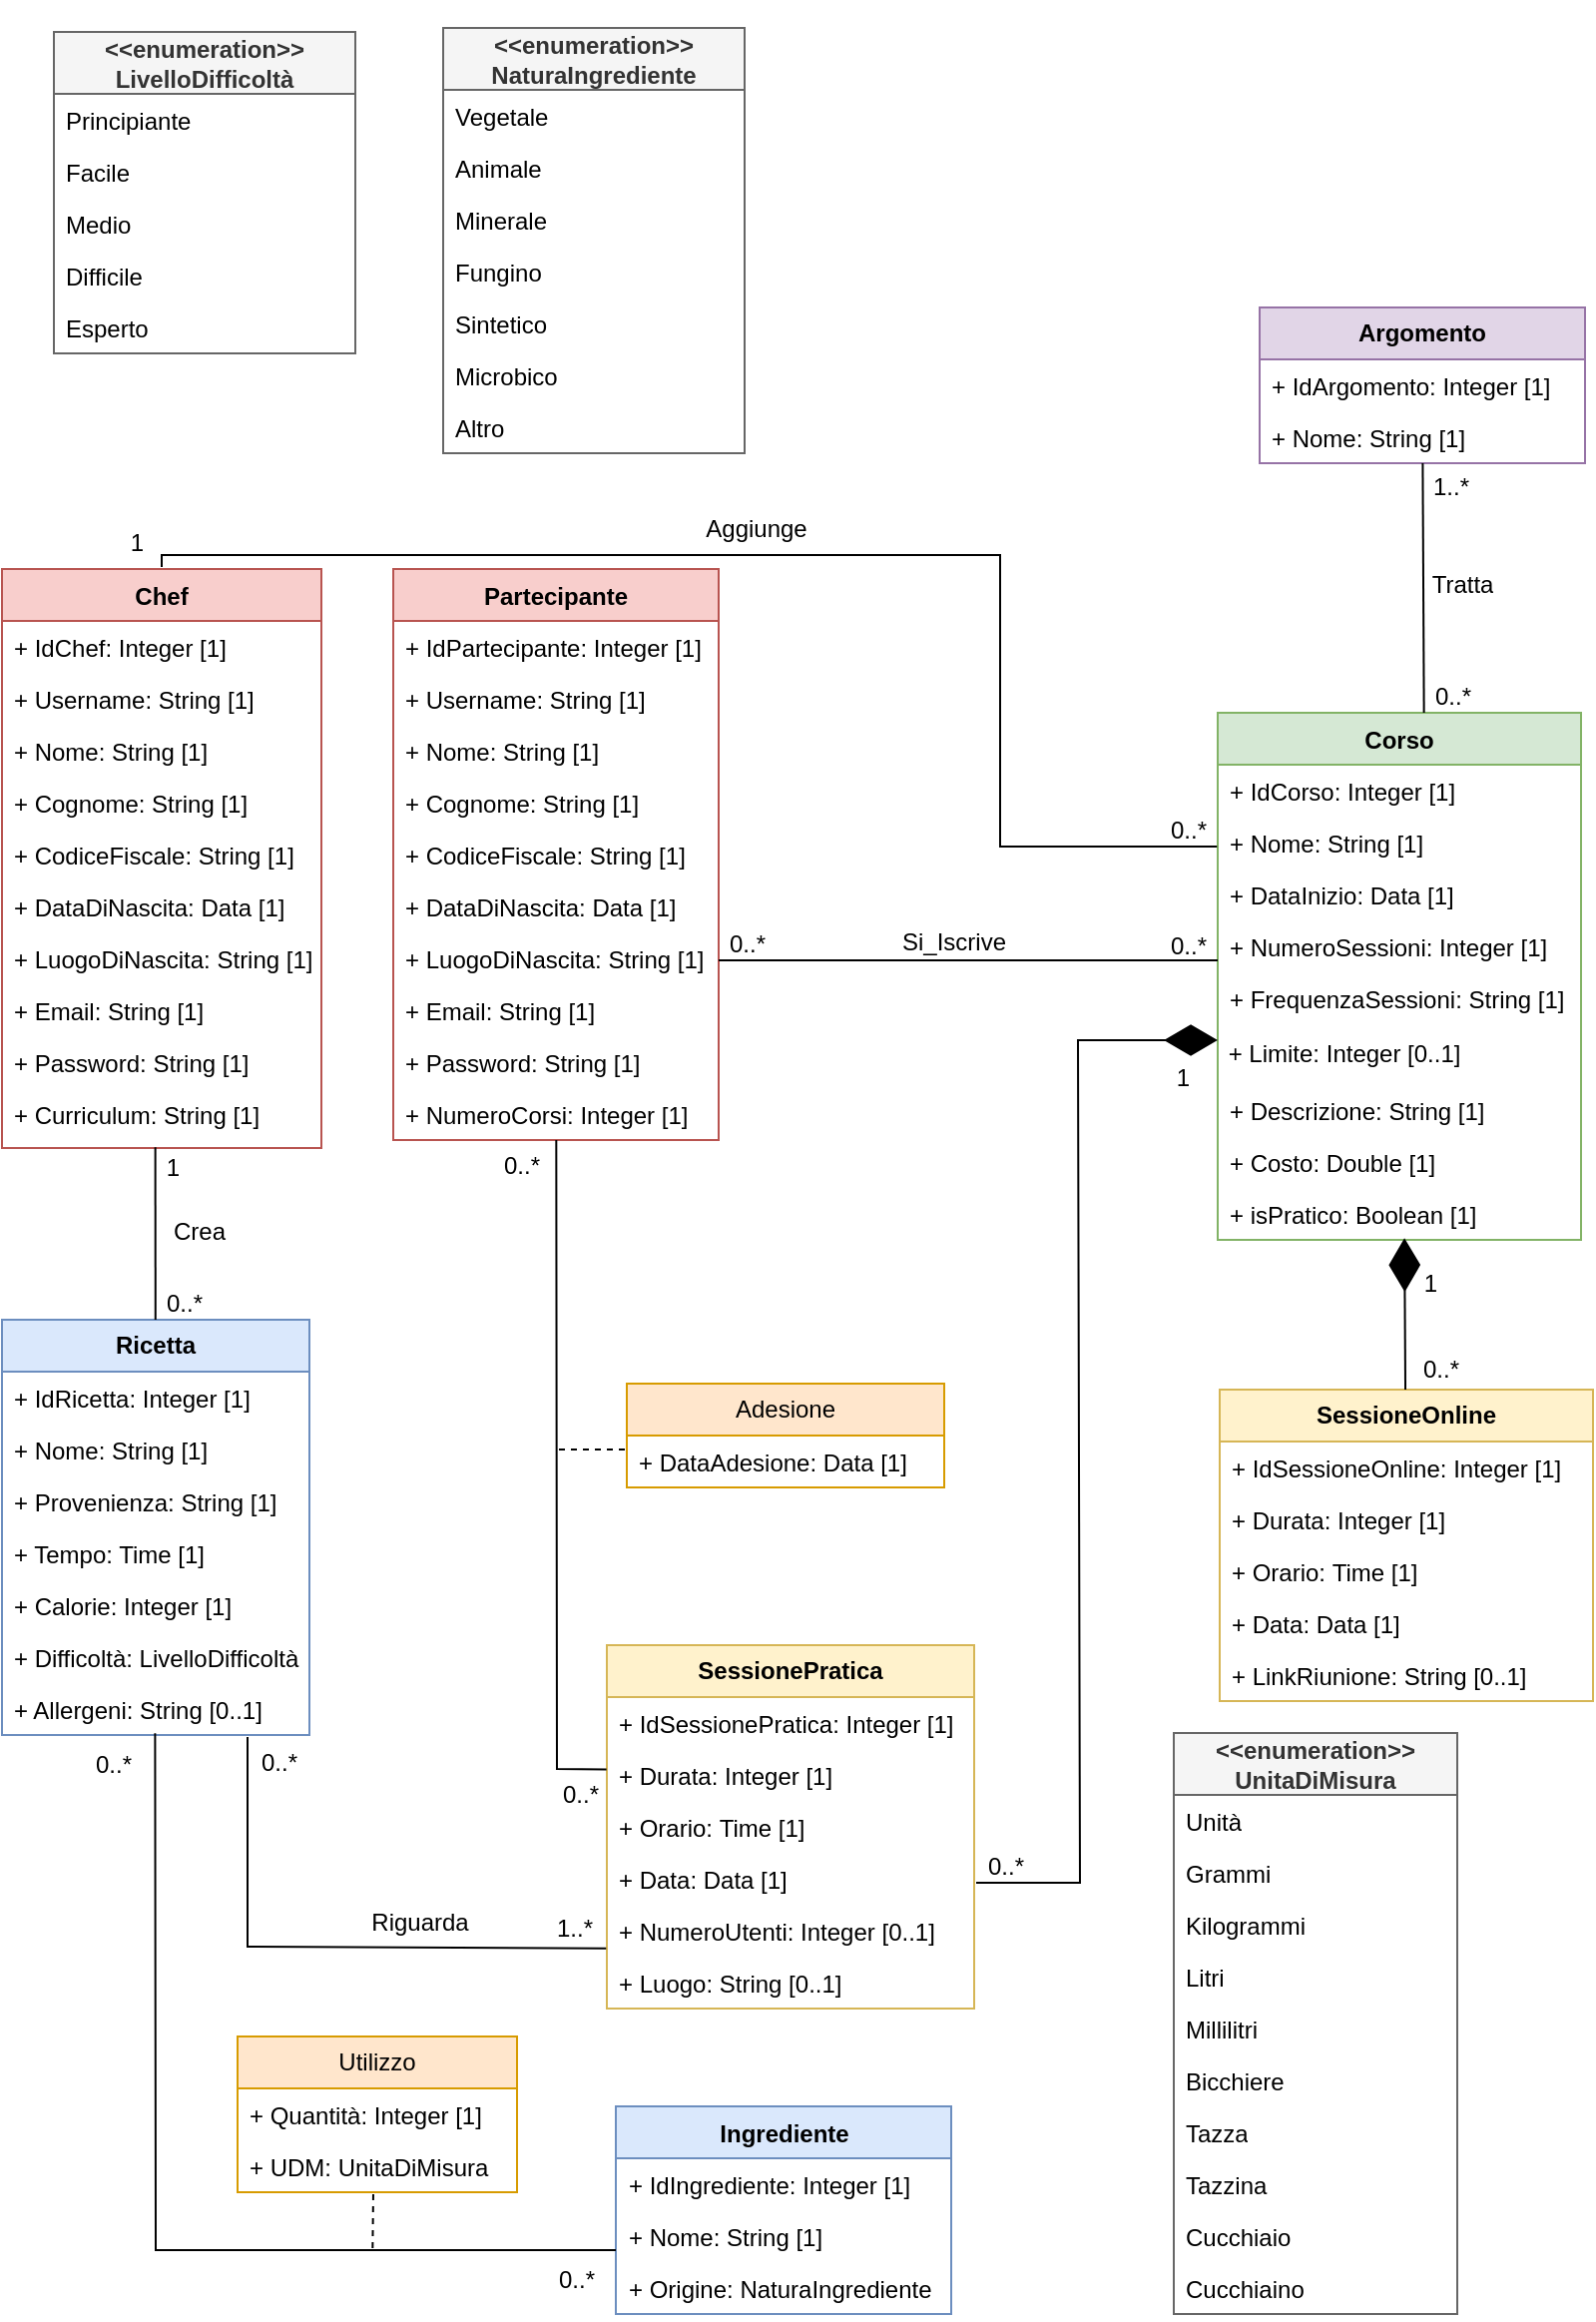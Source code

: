 <mxfile version="26.2.15">
  <diagram name="Pagina-1" id="1niPncTcbanJa_PL0URF">
    <mxGraphModel dx="583" dy="802" grid="0" gridSize="10" guides="1" tooltips="1" connect="1" arrows="1" fold="1" page="1" pageScale="1" pageWidth="827" pageHeight="1169" math="0" shadow="0">
      <root>
        <mxCell id="0" />
        <mxCell id="1" parent="0" />
        <mxCell id="spKW847g__nj8NnTJKyM-132" value="0..*" style="text;html=1;align=center;verticalAlign=middle;resizable=0;points=[];autosize=1;strokeColor=none;fillColor=none;" parent="1" vertex="1">
          <mxGeometry x="1201" y="463" width="36" height="26" as="geometry" />
        </mxCell>
        <mxCell id="spKW847g__nj8NnTJKyM-133" value="0..*" style="text;html=1;align=center;verticalAlign=middle;resizable=0;points=[];autosize=1;strokeColor=none;fillColor=none;" parent="1" vertex="1">
          <mxGeometry x="1422" y="464" width="36" height="26" as="geometry" />
        </mxCell>
        <mxCell id="spKW847g__nj8NnTJKyM-137" value="Riguarda" style="text;html=1;align=center;verticalAlign=middle;resizable=0;points=[];autosize=1;strokeColor=none;fillColor=none;" parent="1" vertex="1">
          <mxGeometry x="1021" y="953" width="67" height="26" as="geometry" />
        </mxCell>
        <mxCell id="spKW847g__nj8NnTJKyM-141" value="0..*" style="text;html=1;align=center;verticalAlign=middle;whiteSpace=wrap;rounded=0;" parent="1" vertex="1">
          <mxGeometry x="1333" y="927" width="32" height="21" as="geometry" />
        </mxCell>
        <mxCell id="spKW847g__nj8NnTJKyM-142" value="1" style="edgeLabel;resizable=0;html=1;align=right;verticalAlign=bottom;fontSize=12;" parent="1" connectable="0" vertex="1">
          <mxGeometry x="1412" y="600.005" as="geometry">
            <mxPoint x="29" y="-49" as="offset" />
          </mxGeometry>
        </mxCell>
        <mxCell id="spKW847g__nj8NnTJKyM-144" value="0..*" style="text;html=1;align=center;verticalAlign=middle;resizable=0;points=[];autosize=1;strokeColor=none;fillColor=none;" parent="1" vertex="1">
          <mxGeometry x="1422" y="406" width="36" height="26" as="geometry" />
        </mxCell>
        <mxCell id="spKW847g__nj8NnTJKyM-145" value="Si_Iscrive" style="text;html=1;align=center;verticalAlign=middle;whiteSpace=wrap;rounded=0;" parent="1" vertex="1">
          <mxGeometry x="1293" y="460" width="60" height="30" as="geometry" />
        </mxCell>
        <mxCell id="spKW847g__nj8NnTJKyM-168" value="0..*" style="text;html=1;align=center;verticalAlign=middle;resizable=0;points=[];autosize=1;strokeColor=none;fillColor=none;" parent="1" vertex="1">
          <mxGeometry x="1088" y="574" width="36" height="26" as="geometry" />
        </mxCell>
        <mxCell id="spKW847g__nj8NnTJKyM-172" value="&amp;nbsp;Tratta" style="text;strokeColor=none;fillColor=none;align=left;verticalAlign=top;spacingLeft=4;spacingRight=4;overflow=hidden;rotatable=0;points=[[0,0.5],[1,0.5]];portConstraint=eastwest;whiteSpace=wrap;html=1;" parent="1" vertex="1">
          <mxGeometry x="1553" y="282" width="45" height="26" as="geometry" />
        </mxCell>
        <mxCell id="spKW847g__nj8NnTJKyM-173" value="0..*" style="edgeLabel;resizable=0;html=1;align=left;verticalAlign=bottom;fontSize=12;" parent="1" connectable="0" vertex="1">
          <mxGeometry x="1100" y="907.998" as="geometry">
            <mxPoint x="25" y="3" as="offset" />
          </mxGeometry>
        </mxCell>
        <mxCell id="spKW847g__nj8NnTJKyM-174" value="&lt;div&gt;&lt;span style=&quot;font-weight: 700;&quot;&gt;&lt;br&gt;&lt;/span&gt;&lt;/div&gt;&lt;span style=&quot;font-weight: 700;&quot;&gt;&lt;div&gt;&amp;lt;&amp;lt;enumeration&amp;gt;&amp;gt;&lt;span style=&quot;font-weight: 700;&quot;&gt;&lt;/span&gt;&lt;/div&gt;LivelloDifficoltà&lt;/span&gt;&lt;div&gt;&lt;br&gt;&lt;/div&gt;" style="swimlane;fontStyle=0;childLayout=stackLayout;horizontal=1;startSize=31;fillColor=#f5f5f5;horizontalStack=0;resizeParent=1;resizeParentMax=0;resizeLast=0;collapsible=1;marginBottom=0;whiteSpace=wrap;html=1;strokeColor=#666666;fontColor=#333333;" parent="1" vertex="1">
          <mxGeometry x="872" y="19" width="151" height="161" as="geometry" />
        </mxCell>
        <mxCell id="spKW847g__nj8NnTJKyM-175" value="Principiante" style="text;strokeColor=none;fillColor=none;align=left;verticalAlign=top;spacingLeft=4;spacingRight=4;overflow=hidden;rotatable=0;points=[[0,0.5],[1,0.5]];portConstraint=eastwest;whiteSpace=wrap;html=1;" parent="spKW847g__nj8NnTJKyM-174" vertex="1">
          <mxGeometry y="31" width="151" height="26" as="geometry" />
        </mxCell>
        <mxCell id="spKW847g__nj8NnTJKyM-176" value="Facile" style="text;strokeColor=none;fillColor=none;align=left;verticalAlign=top;spacingLeft=4;spacingRight=4;overflow=hidden;rotatable=0;points=[[0,0.5],[1,0.5]];portConstraint=eastwest;whiteSpace=wrap;html=1;" parent="spKW847g__nj8NnTJKyM-174" vertex="1">
          <mxGeometry y="57" width="151" height="26" as="geometry" />
        </mxCell>
        <mxCell id="spKW847g__nj8NnTJKyM-177" value="Medio" style="text;strokeColor=none;fillColor=none;align=left;verticalAlign=top;spacingLeft=4;spacingRight=4;overflow=hidden;rotatable=0;points=[[0,0.5],[1,0.5]];portConstraint=eastwest;whiteSpace=wrap;html=1;" parent="spKW847g__nj8NnTJKyM-174" vertex="1">
          <mxGeometry y="83" width="151" height="26" as="geometry" />
        </mxCell>
        <mxCell id="spKW847g__nj8NnTJKyM-178" value="Difficile" style="text;strokeColor=none;fillColor=none;align=left;verticalAlign=top;spacingLeft=4;spacingRight=4;overflow=hidden;rotatable=0;points=[[0,0.5],[1,0.5]];portConstraint=eastwest;whiteSpace=wrap;html=1;" parent="spKW847g__nj8NnTJKyM-174" vertex="1">
          <mxGeometry y="109" width="151" height="26" as="geometry" />
        </mxCell>
        <mxCell id="spKW847g__nj8NnTJKyM-179" value="Esperto" style="text;strokeColor=none;fillColor=none;align=left;verticalAlign=top;spacingLeft=4;spacingRight=4;overflow=hidden;rotatable=0;points=[[0,0.5],[1,0.5]];portConstraint=eastwest;whiteSpace=wrap;html=1;" parent="spKW847g__nj8NnTJKyM-174" vertex="1">
          <mxGeometry y="135" width="151" height="26" as="geometry" />
        </mxCell>
        <mxCell id="spKW847g__nj8NnTJKyM-180" value="&lt;div&gt;&lt;span style=&quot;background-color: transparent; color: light-dark(rgb(51, 51, 51), rgb(193, 193, 193)); font-weight: 700;&quot;&gt;&lt;br&gt;&lt;/span&gt;&lt;/div&gt;&lt;div&gt;&lt;span style=&quot;background-color: transparent; color: light-dark(rgb(51, 51, 51), rgb(193, 193, 193)); font-weight: 700;&quot;&gt;&amp;lt;&amp;lt;enumeration&amp;gt;&amp;gt;&lt;/span&gt;&lt;/div&gt;&lt;div&gt;&lt;span style=&quot;font-weight: 700;&quot;&gt;NaturaIngrediente&lt;/span&gt;&lt;/div&gt;&lt;div&gt;&lt;br&gt;&lt;/div&gt;" style="swimlane;fontStyle=0;childLayout=stackLayout;horizontal=1;startSize=31;fillColor=#f5f5f5;horizontalStack=0;resizeParent=1;resizeParentMax=0;resizeLast=0;collapsible=1;marginBottom=0;whiteSpace=wrap;html=1;strokeColor=#666666;fontColor=#333333;" parent="1" vertex="1">
          <mxGeometry x="1067" y="17" width="151" height="213" as="geometry" />
        </mxCell>
        <mxCell id="spKW847g__nj8NnTJKyM-181" value="Vegetale" style="text;strokeColor=none;fillColor=none;align=left;verticalAlign=top;spacingLeft=4;spacingRight=4;overflow=hidden;rotatable=0;points=[[0,0.5],[1,0.5]];portConstraint=eastwest;whiteSpace=wrap;html=1;" parent="spKW847g__nj8NnTJKyM-180" vertex="1">
          <mxGeometry y="31" width="151" height="26" as="geometry" />
        </mxCell>
        <mxCell id="spKW847g__nj8NnTJKyM-182" value="Animale" style="text;strokeColor=none;fillColor=none;align=left;verticalAlign=top;spacingLeft=4;spacingRight=4;overflow=hidden;rotatable=0;points=[[0,0.5],[1,0.5]];portConstraint=eastwest;whiteSpace=wrap;html=1;" parent="spKW847g__nj8NnTJKyM-180" vertex="1">
          <mxGeometry y="57" width="151" height="26" as="geometry" />
        </mxCell>
        <mxCell id="spKW847g__nj8NnTJKyM-183" value="Minerale" style="text;strokeColor=none;fillColor=none;align=left;verticalAlign=top;spacingLeft=4;spacingRight=4;overflow=hidden;rotatable=0;points=[[0,0.5],[1,0.5]];portConstraint=eastwest;whiteSpace=wrap;html=1;" parent="spKW847g__nj8NnTJKyM-180" vertex="1">
          <mxGeometry y="83" width="151" height="26" as="geometry" />
        </mxCell>
        <mxCell id="spKW847g__nj8NnTJKyM-184" value="Fungino" style="text;strokeColor=none;fillColor=none;align=left;verticalAlign=top;spacingLeft=4;spacingRight=4;overflow=hidden;rotatable=0;points=[[0,0.5],[1,0.5]];portConstraint=eastwest;whiteSpace=wrap;html=1;" parent="spKW847g__nj8NnTJKyM-180" vertex="1">
          <mxGeometry y="109" width="151" height="26" as="geometry" />
        </mxCell>
        <mxCell id="spKW847g__nj8NnTJKyM-185" value="Sintetico" style="text;strokeColor=none;fillColor=none;align=left;verticalAlign=top;spacingLeft=4;spacingRight=4;overflow=hidden;rotatable=0;points=[[0,0.5],[1,0.5]];portConstraint=eastwest;whiteSpace=wrap;html=1;" parent="spKW847g__nj8NnTJKyM-180" vertex="1">
          <mxGeometry y="135" width="151" height="26" as="geometry" />
        </mxCell>
        <mxCell id="spKW847g__nj8NnTJKyM-186" value="Microbico" style="text;strokeColor=none;fillColor=none;align=left;verticalAlign=top;spacingLeft=4;spacingRight=4;overflow=hidden;rotatable=0;points=[[0,0.5],[1,0.5]];portConstraint=eastwest;whiteSpace=wrap;html=1;" parent="spKW847g__nj8NnTJKyM-180" vertex="1">
          <mxGeometry y="161" width="151" height="26" as="geometry" />
        </mxCell>
        <mxCell id="spKW847g__nj8NnTJKyM-187" value="Altro" style="text;strokeColor=none;fillColor=none;align=left;verticalAlign=top;spacingLeft=4;spacingRight=4;overflow=hidden;rotatable=0;points=[[0,0.5],[1,0.5]];portConstraint=eastwest;whiteSpace=wrap;html=1;" parent="spKW847g__nj8NnTJKyM-180" vertex="1">
          <mxGeometry y="187" width="151" height="26" as="geometry" />
        </mxCell>
        <mxCell id="spKW847g__nj8NnTJKyM-190" value="0..*" style="text;html=1;align=center;verticalAlign=middle;whiteSpace=wrap;rounded=0;" parent="1" vertex="1">
          <mxGeometry x="872" y="872" width="60" height="30" as="geometry" />
        </mxCell>
        <mxCell id="spKW847g__nj8NnTJKyM-191" value="0..*" style="text;html=1;align=center;verticalAlign=middle;whiteSpace=wrap;rounded=0;" parent="1" vertex="1">
          <mxGeometry x="1104" y="1130" width="60" height="30" as="geometry" />
        </mxCell>
        <mxCell id="spKW847g__nj8NnTJKyM-207" value="1..*" style="text;html=1;align=center;verticalAlign=middle;whiteSpace=wrap;rounded=0;" parent="1" vertex="1">
          <mxGeometry x="1541.5" y="232" width="60" height="30" as="geometry" />
        </mxCell>
        <mxCell id="spKW847g__nj8NnTJKyM-208" value="0..*" style="text;html=1;align=center;verticalAlign=middle;whiteSpace=wrap;rounded=0;" parent="1" vertex="1">
          <mxGeometry x="1543" y="337" width="60" height="30" as="geometry" />
        </mxCell>
        <mxCell id="spKW847g__nj8NnTJKyM-212" value="1" style="edgeLabel;resizable=0;html=1;align=right;verticalAlign=bottom;fontSize=12;" parent="1" connectable="0" vertex="1">
          <mxGeometry x="1536" y="703.005" as="geometry">
            <mxPoint x="29" y="-49" as="offset" />
          </mxGeometry>
        </mxCell>
        <mxCell id="spKW847g__nj8NnTJKyM-213" value="0..*" style="text;html=1;align=center;verticalAlign=middle;whiteSpace=wrap;rounded=0;" parent="1" vertex="1">
          <mxGeometry x="1551" y="678" width="32" height="21" as="geometry" />
        </mxCell>
        <mxCell id="KIn9AzGLWY45rzJbxynw-2" value="&lt;div&gt;&lt;span style=&quot;font-weight: 700;&quot;&gt;&amp;lt;&amp;lt;enumeration&amp;gt;&amp;gt;&lt;/span&gt;&lt;b&gt;&lt;/b&gt;&lt;/div&gt;&lt;div&gt;&lt;b&gt;UnitaDiMisura&lt;/b&gt;&lt;/div&gt;" style="swimlane;fontStyle=0;childLayout=stackLayout;horizontal=1;startSize=31;fillColor=#f5f5f5;horizontalStack=0;resizeParent=1;resizeParentMax=0;resizeLast=0;collapsible=1;marginBottom=0;whiteSpace=wrap;html=1;strokeColor=#666666;fontColor=#333333;" parent="1" vertex="1">
          <mxGeometry x="1433" y="871" width="142" height="291" as="geometry" />
        </mxCell>
        <mxCell id="O1Rt-andwBPEwg0j2SGx-1" value="Unità" style="text;strokeColor=none;fillColor=none;align=left;verticalAlign=top;spacingLeft=4;spacingRight=4;overflow=hidden;rotatable=0;points=[[0,0.5],[1,0.5]];portConstraint=eastwest;whiteSpace=wrap;html=1;" parent="KIn9AzGLWY45rzJbxynw-2" vertex="1">
          <mxGeometry y="31" width="142" height="26" as="geometry" />
        </mxCell>
        <mxCell id="KIn9AzGLWY45rzJbxynw-3" value="Grammi" style="text;strokeColor=none;fillColor=none;align=left;verticalAlign=top;spacingLeft=4;spacingRight=4;overflow=hidden;rotatable=0;points=[[0,0.5],[1,0.5]];portConstraint=eastwest;whiteSpace=wrap;html=1;" parent="KIn9AzGLWY45rzJbxynw-2" vertex="1">
          <mxGeometry y="57" width="142" height="26" as="geometry" />
        </mxCell>
        <mxCell id="KIn9AzGLWY45rzJbxynw-4" value="Kilogrammi" style="text;strokeColor=none;fillColor=none;align=left;verticalAlign=top;spacingLeft=4;spacingRight=4;overflow=hidden;rotatable=0;points=[[0,0.5],[1,0.5]];portConstraint=eastwest;whiteSpace=wrap;html=1;" parent="KIn9AzGLWY45rzJbxynw-2" vertex="1">
          <mxGeometry y="83" width="142" height="26" as="geometry" />
        </mxCell>
        <mxCell id="KIn9AzGLWY45rzJbxynw-5" value="Litri" style="text;strokeColor=none;fillColor=none;align=left;verticalAlign=top;spacingLeft=4;spacingRight=4;overflow=hidden;rotatable=0;points=[[0,0.5],[1,0.5]];portConstraint=eastwest;whiteSpace=wrap;html=1;" parent="KIn9AzGLWY45rzJbxynw-2" vertex="1">
          <mxGeometry y="109" width="142" height="26" as="geometry" />
        </mxCell>
        <mxCell id="KIn9AzGLWY45rzJbxynw-6" value="Millilitri" style="text;strokeColor=none;fillColor=none;align=left;verticalAlign=top;spacingLeft=4;spacingRight=4;overflow=hidden;rotatable=0;points=[[0,0.5],[1,0.5]];portConstraint=eastwest;whiteSpace=wrap;html=1;" parent="KIn9AzGLWY45rzJbxynw-2" vertex="1">
          <mxGeometry y="135" width="142" height="26" as="geometry" />
        </mxCell>
        <mxCell id="KIn9AzGLWY45rzJbxynw-12" value="Bicchiere" style="text;strokeColor=none;fillColor=none;align=left;verticalAlign=top;spacingLeft=4;spacingRight=4;overflow=hidden;rotatable=0;points=[[0,0.5],[1,0.5]];portConstraint=eastwest;whiteSpace=wrap;html=1;" parent="KIn9AzGLWY45rzJbxynw-2" vertex="1">
          <mxGeometry y="161" width="142" height="26" as="geometry" />
        </mxCell>
        <mxCell id="KIn9AzGLWY45rzJbxynw-11" value="Tazza" style="text;strokeColor=none;fillColor=none;align=left;verticalAlign=top;spacingLeft=4;spacingRight=4;overflow=hidden;rotatable=0;points=[[0,0.5],[1,0.5]];portConstraint=eastwest;whiteSpace=wrap;html=1;" parent="KIn9AzGLWY45rzJbxynw-2" vertex="1">
          <mxGeometry y="187" width="142" height="26" as="geometry" />
        </mxCell>
        <mxCell id="KIn9AzGLWY45rzJbxynw-10" value="Tazzina" style="text;strokeColor=none;fillColor=none;align=left;verticalAlign=top;spacingLeft=4;spacingRight=4;overflow=hidden;rotatable=0;points=[[0,0.5],[1,0.5]];portConstraint=eastwest;whiteSpace=wrap;html=1;" parent="KIn9AzGLWY45rzJbxynw-2" vertex="1">
          <mxGeometry y="213" width="142" height="26" as="geometry" />
        </mxCell>
        <mxCell id="KIn9AzGLWY45rzJbxynw-7" value="Cucchiaio" style="text;strokeColor=none;fillColor=none;align=left;verticalAlign=top;spacingLeft=4;spacingRight=4;overflow=hidden;rotatable=0;points=[[0,0.5],[1,0.5]];portConstraint=eastwest;whiteSpace=wrap;html=1;" parent="KIn9AzGLWY45rzJbxynw-2" vertex="1">
          <mxGeometry y="239" width="142" height="26" as="geometry" />
        </mxCell>
        <mxCell id="KIn9AzGLWY45rzJbxynw-8" value="Cucchiaino" style="text;strokeColor=none;fillColor=none;align=left;verticalAlign=top;spacingLeft=4;spacingRight=4;overflow=hidden;rotatable=0;points=[[0,0.5],[1,0.5]];portConstraint=eastwest;whiteSpace=wrap;html=1;" parent="KIn9AzGLWY45rzJbxynw-2" vertex="1">
          <mxGeometry y="265" width="142" height="26" as="geometry" />
        </mxCell>
        <mxCell id="_4BLBaTchMxzVuJuGMlZ-44" value="Corso" style="swimlane;fontStyle=1;align=center;verticalAlign=top;childLayout=stackLayout;horizontal=1;startSize=26;horizontalStack=0;resizeParent=1;resizeParentMax=0;resizeLast=0;collapsible=1;marginBottom=0;whiteSpace=wrap;html=1;fillColor=#d5e8d4;strokeColor=#82b366;" parent="1" vertex="1">
          <mxGeometry x="1455" y="360" width="182" height="264" as="geometry" />
        </mxCell>
        <mxCell id="_4BLBaTchMxzVuJuGMlZ-45" value="+ IdCorso: Integer [1]" style="text;strokeColor=none;fillColor=none;align=left;verticalAlign=top;spacingLeft=4;spacingRight=4;overflow=hidden;rotatable=0;points=[[0,0.5],[1,0.5]];portConstraint=eastwest;whiteSpace=wrap;html=1;" parent="_4BLBaTchMxzVuJuGMlZ-44" vertex="1">
          <mxGeometry y="26" width="182" height="26" as="geometry" />
        </mxCell>
        <mxCell id="_4BLBaTchMxzVuJuGMlZ-46" value="+ Nome: String [1]" style="text;strokeColor=none;fillColor=none;align=left;verticalAlign=top;spacingLeft=4;spacingRight=4;overflow=hidden;rotatable=0;points=[[0,0.5],[1,0.5]];portConstraint=eastwest;whiteSpace=wrap;html=1;" parent="_4BLBaTchMxzVuJuGMlZ-44" vertex="1">
          <mxGeometry y="52" width="182" height="26" as="geometry" />
        </mxCell>
        <mxCell id="_4BLBaTchMxzVuJuGMlZ-47" value="+ DataInizio: Data [1]" style="text;strokeColor=none;fillColor=none;align=left;verticalAlign=top;spacingLeft=4;spacingRight=4;overflow=hidden;rotatable=0;points=[[0,0.5],[1,0.5]];portConstraint=eastwest;whiteSpace=wrap;html=1;" parent="_4BLBaTchMxzVuJuGMlZ-44" vertex="1">
          <mxGeometry y="78" width="182" height="26" as="geometry" />
        </mxCell>
        <mxCell id="_4BLBaTchMxzVuJuGMlZ-48" value="+ NumeroSessioni: Integer [1]" style="text;strokeColor=none;fillColor=none;align=left;verticalAlign=top;spacingLeft=4;spacingRight=4;overflow=hidden;rotatable=0;points=[[0,0.5],[1,0.5]];portConstraint=eastwest;whiteSpace=wrap;html=1;" parent="_4BLBaTchMxzVuJuGMlZ-44" vertex="1">
          <mxGeometry y="104" width="182" height="26" as="geometry" />
        </mxCell>
        <mxCell id="_4BLBaTchMxzVuJuGMlZ-49" value="+ FrequenzaSessioni: String [1]" style="text;strokeColor=none;fillColor=none;align=left;verticalAlign=top;spacingLeft=4;spacingRight=4;overflow=hidden;rotatable=0;points=[[0,0.5],[1,0.5]];portConstraint=eastwest;whiteSpace=wrap;html=1;" parent="_4BLBaTchMxzVuJuGMlZ-44" vertex="1">
          <mxGeometry y="130" width="182" height="26" as="geometry" />
        </mxCell>
        <mxCell id="_4BLBaTchMxzVuJuGMlZ-50" value="&amp;nbsp;+ Limite: Integer [0..1]" style="text;html=1;align=left;verticalAlign=middle;whiteSpace=wrap;rounded=0;" parent="_4BLBaTchMxzVuJuGMlZ-44" vertex="1">
          <mxGeometry y="156" width="182" height="30" as="geometry" />
        </mxCell>
        <mxCell id="_4BLBaTchMxzVuJuGMlZ-51" value="+ Descrizione: String [1]" style="text;strokeColor=none;fillColor=none;align=left;verticalAlign=top;spacingLeft=4;spacingRight=4;overflow=hidden;rotatable=0;points=[[0,0.5],[1,0.5]];portConstraint=eastwest;whiteSpace=wrap;html=1;" parent="_4BLBaTchMxzVuJuGMlZ-44" vertex="1">
          <mxGeometry y="186" width="182" height="26" as="geometry" />
        </mxCell>
        <mxCell id="_4BLBaTchMxzVuJuGMlZ-52" value="+ Costo: Double [1]" style="text;strokeColor=none;fillColor=none;align=left;verticalAlign=top;spacingLeft=4;spacingRight=4;overflow=hidden;rotatable=0;points=[[0,0.5],[1,0.5]];portConstraint=eastwest;whiteSpace=wrap;html=1;" parent="_4BLBaTchMxzVuJuGMlZ-44" vertex="1">
          <mxGeometry y="212" width="182" height="26" as="geometry" />
        </mxCell>
        <mxCell id="_4BLBaTchMxzVuJuGMlZ-53" value="+ isPratico: Boolean [1]" style="text;strokeColor=none;fillColor=none;align=left;verticalAlign=top;spacingLeft=4;spacingRight=4;overflow=hidden;rotatable=0;points=[[0,0.5],[1,0.5]];portConstraint=eastwest;whiteSpace=wrap;html=1;" parent="_4BLBaTchMxzVuJuGMlZ-44" vertex="1">
          <mxGeometry y="238" width="182" height="26" as="geometry" />
        </mxCell>
        <mxCell id="_4BLBaTchMxzVuJuGMlZ-54" value="&lt;div style=&quot;text-align: left;&quot;&gt;&lt;b&gt;Argomento&lt;/b&gt;&lt;/div&gt;" style="swimlane;fontStyle=0;childLayout=stackLayout;horizontal=1;startSize=26;horizontalStack=0;resizeParent=1;resizeParentMax=0;resizeLast=0;collapsible=1;marginBottom=0;whiteSpace=wrap;html=1;fillColor=#e1d5e7;strokeColor=#9673a6;" parent="1" vertex="1">
          <mxGeometry x="1476" y="157" width="163" height="78" as="geometry" />
        </mxCell>
        <mxCell id="_4BLBaTchMxzVuJuGMlZ-55" value="+ IdArgomento: Integer [1]" style="text;strokeColor=none;fillColor=none;align=left;verticalAlign=top;spacingLeft=4;spacingRight=4;overflow=hidden;rotatable=0;points=[[0,0.5],[1,0.5]];portConstraint=eastwest;whiteSpace=wrap;html=1;" parent="_4BLBaTchMxzVuJuGMlZ-54" vertex="1">
          <mxGeometry y="26" width="163" height="26" as="geometry" />
        </mxCell>
        <mxCell id="_4BLBaTchMxzVuJuGMlZ-56" value="+ Nome: String [1]" style="text;strokeColor=none;fillColor=none;align=left;verticalAlign=top;spacingLeft=4;spacingRight=4;overflow=hidden;rotatable=0;points=[[0,0.5],[1,0.5]];portConstraint=eastwest;whiteSpace=wrap;html=1;" parent="_4BLBaTchMxzVuJuGMlZ-54" vertex="1">
          <mxGeometry y="52" width="163" height="26" as="geometry" />
        </mxCell>
        <mxCell id="_4BLBaTchMxzVuJuGMlZ-57" value="&lt;b&gt;SessionePratica&lt;/b&gt;" style="swimlane;fontStyle=0;childLayout=stackLayout;horizontal=1;startSize=26;horizontalStack=0;resizeParent=1;resizeParentMax=0;resizeLast=0;collapsible=1;marginBottom=0;whiteSpace=wrap;html=1;fillColor=#fff2cc;strokeColor=#d6b656;" parent="1" vertex="1">
          <mxGeometry x="1149" y="827" width="184" height="182" as="geometry" />
        </mxCell>
        <mxCell id="_4BLBaTchMxzVuJuGMlZ-58" value="+ IdSessionePratica: Integer [1]" style="text;strokeColor=none;fillColor=none;align=left;verticalAlign=top;spacingLeft=4;spacingRight=4;overflow=hidden;rotatable=0;points=[[0,0.5],[1,0.5]];portConstraint=eastwest;whiteSpace=wrap;html=1;" parent="_4BLBaTchMxzVuJuGMlZ-57" vertex="1">
          <mxGeometry y="26" width="184" height="26" as="geometry" />
        </mxCell>
        <mxCell id="_4BLBaTchMxzVuJuGMlZ-59" value="+ Durata: Integer [1]" style="text;strokeColor=none;fillColor=none;align=left;verticalAlign=top;spacingLeft=4;spacingRight=4;overflow=hidden;rotatable=0;points=[[0,0.5],[1,0.5]];portConstraint=eastwest;whiteSpace=wrap;html=1;" parent="_4BLBaTchMxzVuJuGMlZ-57" vertex="1">
          <mxGeometry y="52" width="184" height="26" as="geometry" />
        </mxCell>
        <mxCell id="_4BLBaTchMxzVuJuGMlZ-60" value="+ Orario:&amp;nbsp;&lt;span class=&quot;router-outlet-wrapper ng-tns-c4274809755-0&quot;&gt;Time [1]&lt;/span&gt;" style="text;strokeColor=none;fillColor=none;align=left;verticalAlign=top;spacingLeft=4;spacingRight=4;overflow=hidden;rotatable=0;points=[[0,0.5],[1,0.5]];portConstraint=eastwest;whiteSpace=wrap;html=1;" parent="_4BLBaTchMxzVuJuGMlZ-57" vertex="1">
          <mxGeometry y="78" width="184" height="26" as="geometry" />
        </mxCell>
        <mxCell id="_4BLBaTchMxzVuJuGMlZ-61" value="+ Data: Data [1]" style="text;strokeColor=none;fillColor=none;align=left;verticalAlign=top;spacingLeft=4;spacingRight=4;overflow=hidden;rotatable=0;points=[[0,0.5],[1,0.5]];portConstraint=eastwest;whiteSpace=wrap;html=1;" parent="_4BLBaTchMxzVuJuGMlZ-57" vertex="1">
          <mxGeometry y="104" width="184" height="26" as="geometry" />
        </mxCell>
        <mxCell id="_4BLBaTchMxzVuJuGMlZ-62" value="+ NumeroUtenti: Integer [0..1]" style="text;strokeColor=none;fillColor=none;align=left;verticalAlign=top;spacingLeft=4;spacingRight=4;overflow=hidden;rotatable=0;points=[[0,0.5],[1,0.5]];portConstraint=eastwest;whiteSpace=wrap;html=1;" parent="_4BLBaTchMxzVuJuGMlZ-57" vertex="1">
          <mxGeometry y="130" width="184" height="26" as="geometry" />
        </mxCell>
        <mxCell id="_4BLBaTchMxzVuJuGMlZ-63" value="+ Luogo: String [0..1]" style="text;strokeColor=none;fillColor=none;align=left;verticalAlign=top;spacingLeft=4;spacingRight=4;overflow=hidden;rotatable=0;points=[[0,0.5],[1,0.5]];portConstraint=eastwest;whiteSpace=wrap;html=1;" parent="_4BLBaTchMxzVuJuGMlZ-57" vertex="1">
          <mxGeometry y="156" width="184" height="26" as="geometry" />
        </mxCell>
        <mxCell id="_4BLBaTchMxzVuJuGMlZ-64" value="Ingrediente" style="swimlane;fontStyle=1;align=center;verticalAlign=top;childLayout=stackLayout;horizontal=1;startSize=26;horizontalStack=0;resizeParent=1;resizeParentMax=0;resizeLast=0;collapsible=1;marginBottom=0;whiteSpace=wrap;html=1;fillColor=#dae8fc;strokeColor=#6c8ebf;" parent="1" vertex="1">
          <mxGeometry x="1153.5" y="1058" width="168" height="104" as="geometry" />
        </mxCell>
        <mxCell id="_4BLBaTchMxzVuJuGMlZ-65" value="+ IdIngrediente: Integer [1]" style="text;strokeColor=none;fillColor=none;align=left;verticalAlign=top;spacingLeft=4;spacingRight=4;overflow=hidden;rotatable=0;points=[[0,0.5],[1,0.5]];portConstraint=eastwest;whiteSpace=wrap;html=1;" parent="_4BLBaTchMxzVuJuGMlZ-64" vertex="1">
          <mxGeometry y="26" width="168" height="26" as="geometry" />
        </mxCell>
        <mxCell id="_4BLBaTchMxzVuJuGMlZ-66" value="+ Nome: String [1]" style="text;strokeColor=none;fillColor=none;align=left;verticalAlign=top;spacingLeft=4;spacingRight=4;overflow=hidden;rotatable=0;points=[[0,0.5],[1,0.5]];portConstraint=eastwest;whiteSpace=wrap;html=1;" parent="_4BLBaTchMxzVuJuGMlZ-64" vertex="1">
          <mxGeometry y="52" width="168" height="26" as="geometry" />
        </mxCell>
        <mxCell id="_4BLBaTchMxzVuJuGMlZ-67" value="+ Origine: NaturaIngrediente" style="text;strokeColor=none;fillColor=none;align=left;verticalAlign=top;spacingLeft=4;spacingRight=4;overflow=hidden;rotatable=0;points=[[0,0.5],[1,0.5]];portConstraint=eastwest;whiteSpace=wrap;html=1;" parent="_4BLBaTchMxzVuJuGMlZ-64" vertex="1">
          <mxGeometry y="78" width="168" height="26" as="geometry" />
        </mxCell>
        <mxCell id="_4BLBaTchMxzVuJuGMlZ-71" value="&lt;b&gt;Ricetta&lt;/b&gt;" style="swimlane;fontStyle=0;childLayout=stackLayout;horizontal=1;startSize=26;horizontalStack=0;resizeParent=1;resizeParentMax=0;resizeLast=0;collapsible=1;marginBottom=0;whiteSpace=wrap;html=1;fillColor=#dae8fc;strokeColor=#6c8ebf;" parent="1" vertex="1">
          <mxGeometry x="846" y="664" width="154" height="208" as="geometry" />
        </mxCell>
        <mxCell id="_4BLBaTchMxzVuJuGMlZ-72" value="+ IdRicetta: Integer [1]" style="text;strokeColor=none;fillColor=none;align=left;verticalAlign=top;spacingLeft=4;spacingRight=4;overflow=hidden;rotatable=0;points=[[0,0.5],[1,0.5]];portConstraint=eastwest;whiteSpace=wrap;html=1;" parent="_4BLBaTchMxzVuJuGMlZ-71" vertex="1">
          <mxGeometry y="26" width="154" height="26" as="geometry" />
        </mxCell>
        <mxCell id="_4BLBaTchMxzVuJuGMlZ-73" value="+ Nome: String [1]" style="text;strokeColor=none;fillColor=none;align=left;verticalAlign=top;spacingLeft=4;spacingRight=4;overflow=hidden;rotatable=0;points=[[0,0.5],[1,0.5]];portConstraint=eastwest;whiteSpace=wrap;html=1;" parent="_4BLBaTchMxzVuJuGMlZ-71" vertex="1">
          <mxGeometry y="52" width="154" height="26" as="geometry" />
        </mxCell>
        <mxCell id="_4BLBaTchMxzVuJuGMlZ-74" value="+ Provenienza: String [1]" style="text;strokeColor=none;fillColor=none;align=left;verticalAlign=top;spacingLeft=4;spacingRight=4;overflow=hidden;rotatable=0;points=[[0,0.5],[1,0.5]];portConstraint=eastwest;whiteSpace=wrap;html=1;" parent="_4BLBaTchMxzVuJuGMlZ-71" vertex="1">
          <mxGeometry y="78" width="154" height="26" as="geometry" />
        </mxCell>
        <mxCell id="_4BLBaTchMxzVuJuGMlZ-75" value="+ Tempo: Time [1]" style="text;strokeColor=none;fillColor=none;align=left;verticalAlign=top;spacingLeft=4;spacingRight=4;overflow=hidden;rotatable=0;points=[[0,0.5],[1,0.5]];portConstraint=eastwest;whiteSpace=wrap;html=1;" parent="_4BLBaTchMxzVuJuGMlZ-71" vertex="1">
          <mxGeometry y="104" width="154" height="26" as="geometry" />
        </mxCell>
        <mxCell id="_4BLBaTchMxzVuJuGMlZ-76" value="+ Calorie: Integer [1]" style="text;strokeColor=none;fillColor=none;align=left;verticalAlign=top;spacingLeft=4;spacingRight=4;overflow=hidden;rotatable=0;points=[[0,0.5],[1,0.5]];portConstraint=eastwest;whiteSpace=wrap;html=1;" parent="_4BLBaTchMxzVuJuGMlZ-71" vertex="1">
          <mxGeometry y="130" width="154" height="26" as="geometry" />
        </mxCell>
        <mxCell id="_4BLBaTchMxzVuJuGMlZ-77" value="+ Difficoltà: LivelloDifficoltà" style="text;strokeColor=none;fillColor=none;align=left;verticalAlign=top;spacingLeft=4;spacingRight=4;overflow=hidden;rotatable=0;points=[[0,0.5],[1,0.5]];portConstraint=eastwest;whiteSpace=wrap;html=1;" parent="_4BLBaTchMxzVuJuGMlZ-71" vertex="1">
          <mxGeometry y="156" width="154" height="26" as="geometry" />
        </mxCell>
        <mxCell id="_4BLBaTchMxzVuJuGMlZ-78" value="+ Allergeni: String [0..1]" style="text;strokeColor=none;fillColor=none;align=left;verticalAlign=top;spacingLeft=4;spacingRight=4;overflow=hidden;rotatable=0;points=[[0,0.5],[1,0.5]];portConstraint=eastwest;whiteSpace=wrap;html=1;" parent="_4BLBaTchMxzVuJuGMlZ-71" vertex="1">
          <mxGeometry y="182" width="154" height="26" as="geometry" />
        </mxCell>
        <mxCell id="_4BLBaTchMxzVuJuGMlZ-86" value="Utilizzo" style="swimlane;fontStyle=0;childLayout=stackLayout;horizontal=1;startSize=26;fillColor=#ffe6cc;horizontalStack=0;resizeParent=1;resizeParentMax=0;resizeLast=0;collapsible=1;marginBottom=0;whiteSpace=wrap;html=1;strokeColor=#d79b00;" parent="1" vertex="1">
          <mxGeometry x="964" y="1023" width="140" height="78" as="geometry" />
        </mxCell>
        <mxCell id="_4BLBaTchMxzVuJuGMlZ-87" value="+ Quantità: Integer [1]" style="text;strokeColor=none;fillColor=none;align=left;verticalAlign=top;spacingLeft=4;spacingRight=4;overflow=hidden;rotatable=0;points=[[0,0.5],[1,0.5]];portConstraint=eastwest;whiteSpace=wrap;html=1;" parent="_4BLBaTchMxzVuJuGMlZ-86" vertex="1">
          <mxGeometry y="26" width="140" height="26" as="geometry" />
        </mxCell>
        <mxCell id="_4BLBaTchMxzVuJuGMlZ-88" value="+ UDM: UnitaDiMisura" style="text;strokeColor=none;fillColor=none;align=left;verticalAlign=top;spacingLeft=4;spacingRight=4;overflow=hidden;rotatable=0;points=[[0,0.5],[1,0.5]];portConstraint=eastwest;whiteSpace=wrap;html=1;" parent="_4BLBaTchMxzVuJuGMlZ-86" vertex="1">
          <mxGeometry y="52" width="140" height="26" as="geometry" />
        </mxCell>
        <mxCell id="_4BLBaTchMxzVuJuGMlZ-94" value="Partecipante" style="swimlane;fontStyle=1;align=center;verticalAlign=top;childLayout=stackLayout;horizontal=1;startSize=26;horizontalStack=0;resizeParent=1;resizeParentMax=0;resizeLast=0;collapsible=1;marginBottom=0;whiteSpace=wrap;html=1;fillColor=#f8cecc;strokeColor=#b85450;" parent="1" vertex="1">
          <mxGeometry x="1042" y="288" width="163" height="286" as="geometry" />
        </mxCell>
        <mxCell id="_4BLBaTchMxzVuJuGMlZ-95" value="+ IdPartecipante: Integer [1]" style="text;strokeColor=none;fillColor=none;align=left;verticalAlign=top;spacingLeft=4;spacingRight=4;overflow=hidden;rotatable=0;points=[[0,0.5],[1,0.5]];portConstraint=eastwest;whiteSpace=wrap;html=1;" parent="_4BLBaTchMxzVuJuGMlZ-94" vertex="1">
          <mxGeometry y="26" width="163" height="26" as="geometry" />
        </mxCell>
        <mxCell id="_4BLBaTchMxzVuJuGMlZ-96" value="+ Username: String [1]" style="text;strokeColor=none;fillColor=none;align=left;verticalAlign=top;spacingLeft=4;spacingRight=4;overflow=hidden;rotatable=0;points=[[0,0.5],[1,0.5]];portConstraint=eastwest;whiteSpace=wrap;html=1;" parent="_4BLBaTchMxzVuJuGMlZ-94" vertex="1">
          <mxGeometry y="52" width="163" height="26" as="geometry" />
        </mxCell>
        <mxCell id="_4BLBaTchMxzVuJuGMlZ-97" value="+ Nome: String [1]" style="text;strokeColor=none;fillColor=none;align=left;verticalAlign=top;spacingLeft=4;spacingRight=4;overflow=hidden;rotatable=0;points=[[0,0.5],[1,0.5]];portConstraint=eastwest;whiteSpace=wrap;html=1;" parent="_4BLBaTchMxzVuJuGMlZ-94" vertex="1">
          <mxGeometry y="78" width="163" height="26" as="geometry" />
        </mxCell>
        <mxCell id="_4BLBaTchMxzVuJuGMlZ-98" value="+ Cognome: String [1]" style="text;strokeColor=none;fillColor=none;align=left;verticalAlign=top;spacingLeft=4;spacingRight=4;overflow=hidden;rotatable=0;points=[[0,0.5],[1,0.5]];portConstraint=eastwest;whiteSpace=wrap;html=1;" parent="_4BLBaTchMxzVuJuGMlZ-94" vertex="1">
          <mxGeometry y="104" width="163" height="26" as="geometry" />
        </mxCell>
        <mxCell id="_4BLBaTchMxzVuJuGMlZ-99" value="+ CodiceFiscale: String [1]" style="text;strokeColor=none;fillColor=none;align=left;verticalAlign=top;spacingLeft=4;spacingRight=4;overflow=hidden;rotatable=0;points=[[0,0.5],[1,0.5]];portConstraint=eastwest;whiteSpace=wrap;html=1;" parent="_4BLBaTchMxzVuJuGMlZ-94" vertex="1">
          <mxGeometry y="130" width="163" height="26" as="geometry" />
        </mxCell>
        <mxCell id="_4BLBaTchMxzVuJuGMlZ-100" value="+ DataDiNascita: Data [1]" style="text;strokeColor=none;fillColor=none;align=left;verticalAlign=top;spacingLeft=4;spacingRight=4;overflow=hidden;rotatable=0;points=[[0,0.5],[1,0.5]];portConstraint=eastwest;whiteSpace=wrap;html=1;" parent="_4BLBaTchMxzVuJuGMlZ-94" vertex="1">
          <mxGeometry y="156" width="163" height="26" as="geometry" />
        </mxCell>
        <mxCell id="_4BLBaTchMxzVuJuGMlZ-101" value="+ LuogoDiNascita: String [1]" style="text;strokeColor=none;fillColor=none;align=left;verticalAlign=top;spacingLeft=4;spacingRight=4;overflow=hidden;rotatable=0;points=[[0,0.5],[1,0.5]];portConstraint=eastwest;whiteSpace=wrap;html=1;" parent="_4BLBaTchMxzVuJuGMlZ-94" vertex="1">
          <mxGeometry y="182" width="163" height="26" as="geometry" />
        </mxCell>
        <mxCell id="_4BLBaTchMxzVuJuGMlZ-102" value="+ Email: String [1]" style="text;strokeColor=none;fillColor=none;align=left;verticalAlign=top;spacingLeft=4;spacingRight=4;overflow=hidden;rotatable=0;points=[[0,0.5],[1,0.5]];portConstraint=eastwest;whiteSpace=wrap;html=1;" parent="_4BLBaTchMxzVuJuGMlZ-94" vertex="1">
          <mxGeometry y="208" width="163" height="26" as="geometry" />
        </mxCell>
        <mxCell id="_4BLBaTchMxzVuJuGMlZ-103" value="+ Password: String [1]" style="text;strokeColor=none;fillColor=none;align=left;verticalAlign=top;spacingLeft=4;spacingRight=4;overflow=hidden;rotatable=0;points=[[0,0.5],[1,0.5]];portConstraint=eastwest;whiteSpace=wrap;html=1;" parent="_4BLBaTchMxzVuJuGMlZ-94" vertex="1">
          <mxGeometry y="234" width="163" height="26" as="geometry" />
        </mxCell>
        <mxCell id="_4BLBaTchMxzVuJuGMlZ-104" value="+ NumeroCorsi: Integer [1]" style="text;strokeColor=none;fillColor=none;align=left;verticalAlign=top;spacingLeft=4;spacingRight=4;overflow=hidden;rotatable=0;points=[[0,0.5],[1,0.5]];portConstraint=eastwest;whiteSpace=wrap;html=1;" parent="_4BLBaTchMxzVuJuGMlZ-94" vertex="1">
          <mxGeometry y="260" width="163" height="26" as="geometry" />
        </mxCell>
        <mxCell id="_4BLBaTchMxzVuJuGMlZ-105" value="Chef" style="swimlane;fontStyle=1;align=center;verticalAlign=top;childLayout=stackLayout;horizontal=1;startSize=26;horizontalStack=0;resizeParent=1;resizeParentMax=0;resizeLast=0;collapsible=1;marginBottom=0;whiteSpace=wrap;html=1;fillColor=#f8cecc;strokeColor=#b85450;" parent="1" vertex="1">
          <mxGeometry x="846" y="288" width="160" height="290" as="geometry" />
        </mxCell>
        <mxCell id="_4BLBaTchMxzVuJuGMlZ-106" value="+ IdChef: Integer [1]" style="text;strokeColor=none;fillColor=none;align=left;verticalAlign=top;spacingLeft=4;spacingRight=4;overflow=hidden;rotatable=0;points=[[0,0.5],[1,0.5]];portConstraint=eastwest;whiteSpace=wrap;html=1;" parent="_4BLBaTchMxzVuJuGMlZ-105" vertex="1">
          <mxGeometry y="26" width="160" height="26" as="geometry" />
        </mxCell>
        <mxCell id="_4BLBaTchMxzVuJuGMlZ-107" value="+ Username: String [1]" style="text;strokeColor=none;fillColor=none;align=left;verticalAlign=top;spacingLeft=4;spacingRight=4;overflow=hidden;rotatable=0;points=[[0,0.5],[1,0.5]];portConstraint=eastwest;whiteSpace=wrap;html=1;" parent="_4BLBaTchMxzVuJuGMlZ-105" vertex="1">
          <mxGeometry y="52" width="160" height="26" as="geometry" />
        </mxCell>
        <mxCell id="_4BLBaTchMxzVuJuGMlZ-108" value="+ Nome: String [1]" style="text;strokeColor=none;fillColor=none;align=left;verticalAlign=top;spacingLeft=4;spacingRight=4;overflow=hidden;rotatable=0;points=[[0,0.5],[1,0.5]];portConstraint=eastwest;whiteSpace=wrap;html=1;" parent="_4BLBaTchMxzVuJuGMlZ-105" vertex="1">
          <mxGeometry y="78" width="160" height="26" as="geometry" />
        </mxCell>
        <mxCell id="_4BLBaTchMxzVuJuGMlZ-109" value="+ Cognome: String [1]" style="text;strokeColor=none;fillColor=none;align=left;verticalAlign=top;spacingLeft=4;spacingRight=4;overflow=hidden;rotatable=0;points=[[0,0.5],[1,0.5]];portConstraint=eastwest;whiteSpace=wrap;html=1;" parent="_4BLBaTchMxzVuJuGMlZ-105" vertex="1">
          <mxGeometry y="104" width="160" height="26" as="geometry" />
        </mxCell>
        <mxCell id="_4BLBaTchMxzVuJuGMlZ-110" value="+ CodiceFiscale: String [1]" style="text;strokeColor=none;fillColor=none;align=left;verticalAlign=top;spacingLeft=4;spacingRight=4;overflow=hidden;rotatable=0;points=[[0,0.5],[1,0.5]];portConstraint=eastwest;whiteSpace=wrap;html=1;" parent="_4BLBaTchMxzVuJuGMlZ-105" vertex="1">
          <mxGeometry y="130" width="160" height="26" as="geometry" />
        </mxCell>
        <mxCell id="_4BLBaTchMxzVuJuGMlZ-111" value="+ DataDiNascita: Data [1]" style="text;strokeColor=none;fillColor=none;align=left;verticalAlign=top;spacingLeft=4;spacingRight=4;overflow=hidden;rotatable=0;points=[[0,0.5],[1,0.5]];portConstraint=eastwest;whiteSpace=wrap;html=1;" parent="_4BLBaTchMxzVuJuGMlZ-105" vertex="1">
          <mxGeometry y="156" width="160" height="26" as="geometry" />
        </mxCell>
        <mxCell id="_4BLBaTchMxzVuJuGMlZ-112" value="+ LuogoDiNascita: String [1]" style="text;strokeColor=none;fillColor=none;align=left;verticalAlign=top;spacingLeft=4;spacingRight=4;overflow=hidden;rotatable=0;points=[[0,0.5],[1,0.5]];portConstraint=eastwest;whiteSpace=wrap;html=1;" parent="_4BLBaTchMxzVuJuGMlZ-105" vertex="1">
          <mxGeometry y="182" width="160" height="26" as="geometry" />
        </mxCell>
        <mxCell id="_4BLBaTchMxzVuJuGMlZ-113" value="+ Email: String [1]" style="text;strokeColor=none;fillColor=none;align=left;verticalAlign=top;spacingLeft=4;spacingRight=4;overflow=hidden;rotatable=0;points=[[0,0.5],[1,0.5]];portConstraint=eastwest;whiteSpace=wrap;html=1;" parent="_4BLBaTchMxzVuJuGMlZ-105" vertex="1">
          <mxGeometry y="208" width="160" height="26" as="geometry" />
        </mxCell>
        <mxCell id="_4BLBaTchMxzVuJuGMlZ-114" value="+ Password: String [1]" style="text;strokeColor=none;fillColor=none;align=left;verticalAlign=top;spacingLeft=4;spacingRight=4;overflow=hidden;rotatable=0;points=[[0,0.5],[1,0.5]];portConstraint=eastwest;whiteSpace=wrap;html=1;" parent="_4BLBaTchMxzVuJuGMlZ-105" vertex="1">
          <mxGeometry y="234" width="160" height="26" as="geometry" />
        </mxCell>
        <mxCell id="_4BLBaTchMxzVuJuGMlZ-115" value="+ Curriculum: String [1]" style="text;strokeColor=none;fillColor=none;align=left;verticalAlign=top;spacingLeft=4;spacingRight=4;overflow=hidden;rotatable=0;points=[[0,0.5],[1,0.5]];portConstraint=eastwest;whiteSpace=wrap;html=1;" parent="_4BLBaTchMxzVuJuGMlZ-105" vertex="1">
          <mxGeometry y="260" width="160" height="30" as="geometry" />
        </mxCell>
        <mxCell id="_4BLBaTchMxzVuJuGMlZ-118" value="Adesione" style="swimlane;fontStyle=0;childLayout=stackLayout;horizontal=1;startSize=26;fillColor=#ffe6cc;horizontalStack=0;resizeParent=1;resizeParentMax=0;resizeLast=0;collapsible=1;marginBottom=0;whiteSpace=wrap;html=1;strokeColor=#d79b00;" parent="1" vertex="1">
          <mxGeometry x="1159" y="696" width="159" height="52" as="geometry" />
        </mxCell>
        <mxCell id="_4BLBaTchMxzVuJuGMlZ-119" value="+ DataAdesione: Data [1]" style="text;strokeColor=none;fillColor=none;align=left;verticalAlign=top;spacingLeft=4;spacingRight=4;overflow=hidden;rotatable=0;points=[[0,0.5],[1,0.5]];portConstraint=eastwest;whiteSpace=wrap;html=1;" parent="_4BLBaTchMxzVuJuGMlZ-118" vertex="1">
          <mxGeometry y="26" width="159" height="26" as="geometry" />
        </mxCell>
        <mxCell id="_4BLBaTchMxzVuJuGMlZ-140" value="&lt;b&gt;SessioneOnline&lt;/b&gt;" style="swimlane;fontStyle=0;childLayout=stackLayout;horizontal=1;startSize=26;horizontalStack=0;resizeParent=1;resizeParentMax=0;resizeLast=0;collapsible=1;marginBottom=0;whiteSpace=wrap;html=1;fillColor=#fff2cc;strokeColor=#d6b656;" parent="1" vertex="1">
          <mxGeometry x="1456" y="699" width="187" height="156" as="geometry" />
        </mxCell>
        <mxCell id="_4BLBaTchMxzVuJuGMlZ-141" value="+ IdSessioneOnline: Integer [1]" style="text;strokeColor=none;fillColor=none;align=left;verticalAlign=top;spacingLeft=4;spacingRight=4;overflow=hidden;rotatable=0;points=[[0,0.5],[1,0.5]];portConstraint=eastwest;whiteSpace=wrap;html=1;" parent="_4BLBaTchMxzVuJuGMlZ-140" vertex="1">
          <mxGeometry y="26" width="187" height="26" as="geometry" />
        </mxCell>
        <mxCell id="_4BLBaTchMxzVuJuGMlZ-142" value="+ Durata: Integer [1]" style="text;strokeColor=none;fillColor=none;align=left;verticalAlign=top;spacingLeft=4;spacingRight=4;overflow=hidden;rotatable=0;points=[[0,0.5],[1,0.5]];portConstraint=eastwest;whiteSpace=wrap;html=1;" parent="_4BLBaTchMxzVuJuGMlZ-140" vertex="1">
          <mxGeometry y="52" width="187" height="26" as="geometry" />
        </mxCell>
        <mxCell id="_4BLBaTchMxzVuJuGMlZ-143" value="+ Orario:&amp;nbsp;&lt;span class=&quot;router-outlet-wrapper ng-tns-c4274809755-0&quot;&gt;Time [1]&lt;/span&gt;" style="text;strokeColor=none;fillColor=none;align=left;verticalAlign=top;spacingLeft=4;spacingRight=4;overflow=hidden;rotatable=0;points=[[0,0.5],[1,0.5]];portConstraint=eastwest;whiteSpace=wrap;html=1;" parent="_4BLBaTchMxzVuJuGMlZ-140" vertex="1">
          <mxGeometry y="78" width="187" height="26" as="geometry" />
        </mxCell>
        <mxCell id="_4BLBaTchMxzVuJuGMlZ-144" value="+ Data: Data [1]" style="text;strokeColor=none;fillColor=none;align=left;verticalAlign=top;spacingLeft=4;spacingRight=4;overflow=hidden;rotatable=0;points=[[0,0.5],[1,0.5]];portConstraint=eastwest;whiteSpace=wrap;html=1;" parent="_4BLBaTchMxzVuJuGMlZ-140" vertex="1">
          <mxGeometry y="104" width="187" height="26" as="geometry" />
        </mxCell>
        <mxCell id="_4BLBaTchMxzVuJuGMlZ-145" value="+ LinkRiunione: String [0..1]" style="text;strokeColor=none;fillColor=none;align=left;verticalAlign=top;spacingLeft=4;spacingRight=4;overflow=hidden;rotatable=0;points=[[0,0.5],[1,0.5]];portConstraint=eastwest;whiteSpace=wrap;html=1;" parent="_4BLBaTchMxzVuJuGMlZ-140" vertex="1">
          <mxGeometry y="130" width="187" height="26" as="geometry" />
        </mxCell>
        <mxCell id="_4BLBaTchMxzVuJuGMlZ-162" value="" style="endArrow=none;html=1;rounded=0;entryX=0.498;entryY=0.967;entryDx=0;entryDy=0;entryPerimeter=0;" parent="1" target="_4BLBaTchMxzVuJuGMlZ-78" edge="1">
          <mxGeometry width="50" height="50" relative="1" as="geometry">
            <mxPoint x="1153.5" y="1130" as="sourcePoint" />
            <mxPoint x="923" y="895" as="targetPoint" />
            <Array as="points">
              <mxPoint x="923" y="1130" />
            </Array>
          </mxGeometry>
        </mxCell>
        <mxCell id="_4BLBaTchMxzVuJuGMlZ-165" value="" style="endArrow=none;html=1;rounded=0;entryX=0.48;entryY=0.988;entryDx=0;entryDy=0;entryPerimeter=0;" parent="1" source="_4BLBaTchMxzVuJuGMlZ-71" target="_4BLBaTchMxzVuJuGMlZ-115" edge="1">
          <mxGeometry width="50" height="50" relative="1" as="geometry">
            <mxPoint x="1133" y="639" as="sourcePoint" />
            <mxPoint x="1012" y="510" as="targetPoint" />
          </mxGeometry>
        </mxCell>
        <mxCell id="_4BLBaTchMxzVuJuGMlZ-182" value="" style="endArrow=none;html=1;rounded=0;entryX=-0.002;entryY=0.378;entryDx=0;entryDy=0;entryPerimeter=0;" parent="1" edge="1">
          <mxGeometry width="50" height="50" relative="1" as="geometry">
            <mxPoint x="969" y="873" as="sourcePoint" />
            <mxPoint x="1148.632" y="978.828" as="targetPoint" />
            <Array as="points">
              <mxPoint x="969" y="978" />
            </Array>
          </mxGeometry>
        </mxCell>
        <mxCell id="_4BLBaTchMxzVuJuGMlZ-184" value="" style="endArrow=none;html=1;rounded=0;exitX=-0.001;exitY=0.392;exitDx=0;exitDy=0;exitPerimeter=0;" parent="1" source="_4BLBaTchMxzVuJuGMlZ-59" target="_4BLBaTchMxzVuJuGMlZ-94" edge="1">
          <mxGeometry width="50" height="50" relative="1" as="geometry">
            <mxPoint x="1209" y="821" as="sourcePoint" />
            <mxPoint x="1259" y="771" as="targetPoint" />
            <Array as="points">
              <mxPoint x="1124" y="889" />
            </Array>
          </mxGeometry>
        </mxCell>
        <mxCell id="_4BLBaTchMxzVuJuGMlZ-185" value="" style="endArrow=none;dashed=1;html=1;rounded=0;" parent="1" edge="1">
          <mxGeometry width="50" height="50" relative="1" as="geometry">
            <mxPoint x="1125" y="729" as="sourcePoint" />
            <mxPoint x="1159" y="729" as="targetPoint" />
          </mxGeometry>
        </mxCell>
        <mxCell id="_4BLBaTchMxzVuJuGMlZ-186" value="" style="endArrow=diamondThin;endFill=1;endSize=24;html=1;rounded=0;entryX=0.514;entryY=0.966;entryDx=0;entryDy=0;entryPerimeter=0;" parent="1" source="_4BLBaTchMxzVuJuGMlZ-140" target="_4BLBaTchMxzVuJuGMlZ-53" edge="1">
          <mxGeometry width="160" relative="1" as="geometry">
            <mxPoint x="1340" y="482" as="sourcePoint" />
            <mxPoint x="1303" y="482" as="targetPoint" />
          </mxGeometry>
        </mxCell>
        <mxCell id="_4BLBaTchMxzVuJuGMlZ-187" value="" style="endArrow=diamondThin;endFill=1;endSize=24;html=1;rounded=0;" parent="1" edge="1">
          <mxGeometry width="160" relative="1" as="geometry">
            <mxPoint x="1334" y="946" as="sourcePoint" />
            <mxPoint x="1455" y="524" as="targetPoint" />
            <Array as="points">
              <mxPoint x="1386" y="946" />
              <mxPoint x="1385" y="524" />
            </Array>
          </mxGeometry>
        </mxCell>
        <mxCell id="_4BLBaTchMxzVuJuGMlZ-188" value="" style="endArrow=none;html=1;rounded=0;" parent="1" edge="1">
          <mxGeometry width="50" height="50" relative="1" as="geometry">
            <mxPoint x="1455" y="484" as="sourcePoint" />
            <mxPoint x="1205" y="484" as="targetPoint" />
          </mxGeometry>
        </mxCell>
        <mxCell id="_4BLBaTchMxzVuJuGMlZ-189" value="" style="endArrow=none;html=1;rounded=0;" parent="1" target="_4BLBaTchMxzVuJuGMlZ-54" edge="1">
          <mxGeometry width="50" height="50" relative="1" as="geometry">
            <mxPoint x="1558.331" y="360" as="sourcePoint" />
            <mxPoint x="1266" y="477" as="targetPoint" />
          </mxGeometry>
        </mxCell>
        <mxCell id="_4BLBaTchMxzVuJuGMlZ-190" value="" style="endArrow=none;html=1;rounded=0;exitX=-0.002;exitY=0.154;exitDx=0;exitDy=0;exitPerimeter=0;" parent="1" edge="1">
          <mxGeometry width="50" height="50" relative="1" as="geometry">
            <mxPoint x="1454.636" y="427.004" as="sourcePoint" />
            <mxPoint x="926" y="287" as="targetPoint" />
            <Array as="points">
              <mxPoint x="1346" y="427" />
              <mxPoint x="1346" y="281" />
              <mxPoint x="926" y="281" />
            </Array>
          </mxGeometry>
        </mxCell>
        <mxCell id="_4BLBaTchMxzVuJuGMlZ-191" value="" style="endArrow=none;dashed=1;html=1;rounded=0;" parent="1" edge="1">
          <mxGeometry width="50" height="50" relative="1" as="geometry">
            <mxPoint x="1031.66" y="1129" as="sourcePoint" />
            <mxPoint x="1032" y="1101" as="targetPoint" />
          </mxGeometry>
        </mxCell>
        <mxCell id="_4BLBaTchMxzVuJuGMlZ-196" value="1" style="edgeLabel;resizable=0;html=1;align=right;verticalAlign=bottom;fontSize=12;" parent="1" connectable="0" vertex="1">
          <mxGeometry x="888" y="332.005" as="geometry">
            <mxPoint x="29" y="-49" as="offset" />
          </mxGeometry>
        </mxCell>
        <mxCell id="_4BLBaTchMxzVuJuGMlZ-197" value="Aggiunge" style="text;html=1;align=center;verticalAlign=middle;whiteSpace=wrap;rounded=0;" parent="1" vertex="1">
          <mxGeometry x="1194" y="253" width="60" height="30" as="geometry" />
        </mxCell>
        <mxCell id="_4BLBaTchMxzVuJuGMlZ-198" value="0..*" style="edgeLabel;resizable=0;html=1;align=left;verticalAlign=bottom;fontSize=12;" parent="1" connectable="0" vertex="1">
          <mxGeometry x="929.0" y="956.0" as="geometry">
            <mxPoint x="45" y="-62" as="offset" />
          </mxGeometry>
        </mxCell>
        <mxCell id="_4BLBaTchMxzVuJuGMlZ-199" value="1..*" style="edgeLabel;resizable=0;html=1;align=right;verticalAlign=bottom;fontSize=12;" parent="1" connectable="0" vertex="1">
          <mxGeometry x="1142.501" y="977.002" as="geometry" />
        </mxCell>
        <mxCell id="_4BLBaTchMxzVuJuGMlZ-200" value="0..*" style="text;html=1;align=center;verticalAlign=middle;resizable=0;points=[];autosize=1;strokeColor=none;fillColor=none;" parent="1" vertex="1">
          <mxGeometry x="919" y="643" width="36" height="26" as="geometry" />
        </mxCell>
        <mxCell id="_4BLBaTchMxzVuJuGMlZ-201" value="1" style="edgeLabel;resizable=0;html=1;align=right;verticalAlign=bottom;fontSize=12;" parent="1" connectable="0" vertex="1">
          <mxGeometry x="906" y="645.005" as="geometry">
            <mxPoint x="29" y="-49" as="offset" />
          </mxGeometry>
        </mxCell>
        <mxCell id="_4BLBaTchMxzVuJuGMlZ-202" value="Crea" style="text;html=1;align=center;verticalAlign=middle;whiteSpace=wrap;rounded=0;" parent="1" vertex="1">
          <mxGeometry x="915" y="604.5" width="60" height="30" as="geometry" />
        </mxCell>
      </root>
    </mxGraphModel>
  </diagram>
</mxfile>
